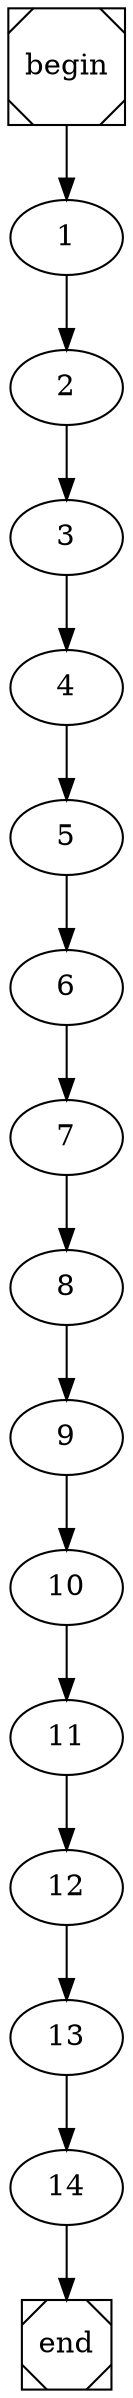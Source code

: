 digraph cfg {
	begin [shape=Msquare];
	end [shape=Msquare];
	begin -> 1;	1 -> 2;	2 -> 3;	3 -> 4;	4 -> 5;	5 -> 6;	6 -> 7;	7 -> 8;	8 -> 9;	9 -> 10;	10 -> 11;	11 -> 12;	12 -> 13;	13 -> 14;	14 -> end;}
